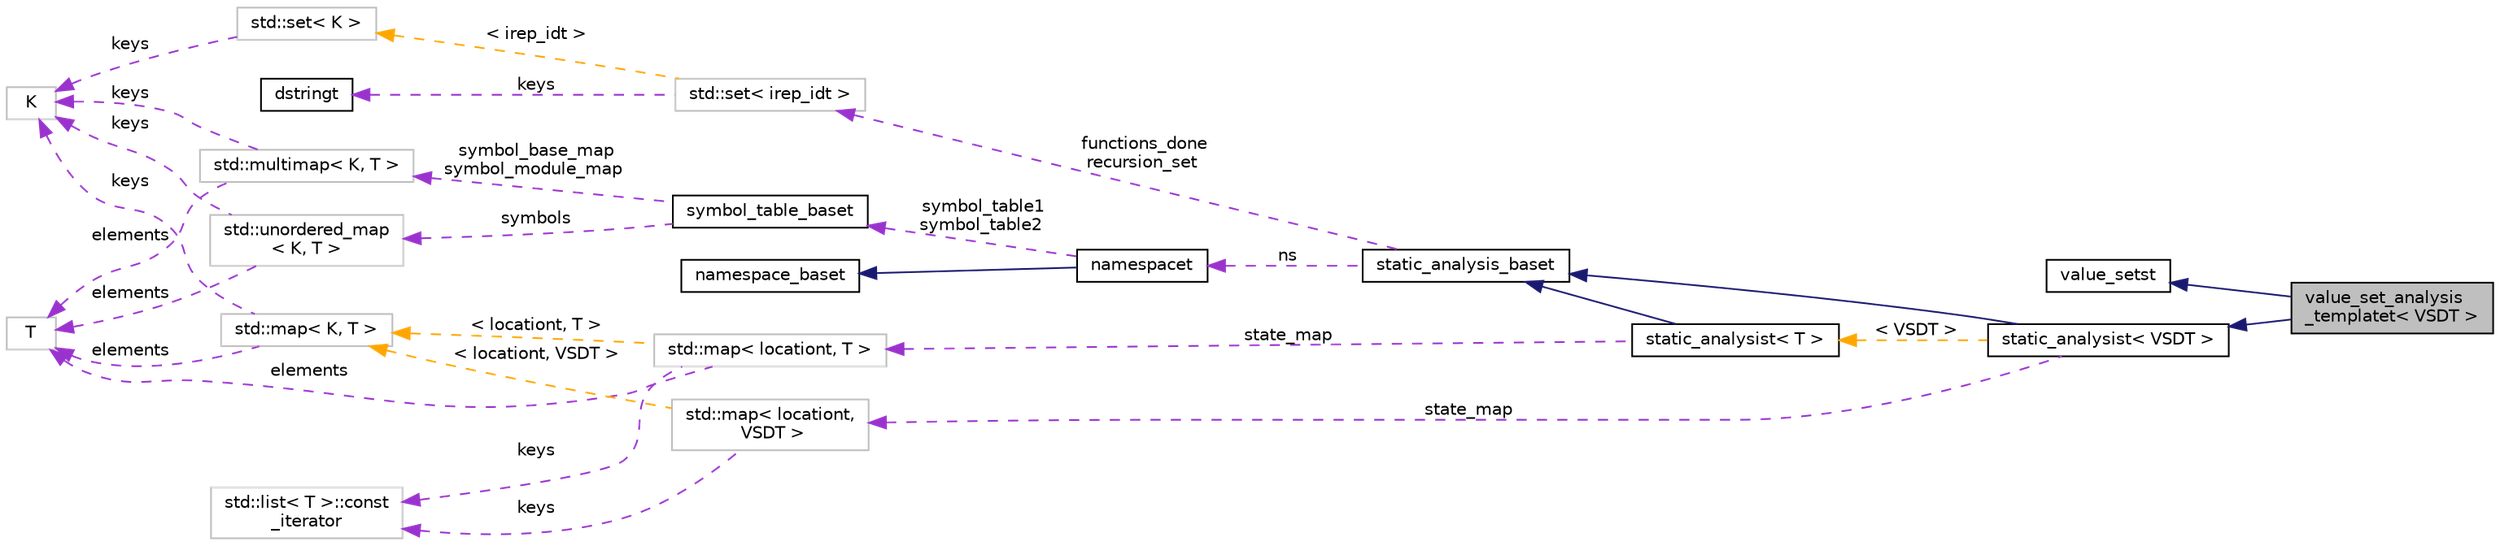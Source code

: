 digraph "value_set_analysis_templatet&lt; VSDT &gt;"
{
 // LATEX_PDF_SIZE
  bgcolor="transparent";
  edge [fontname="Helvetica",fontsize="10",labelfontname="Helvetica",labelfontsize="10"];
  node [fontname="Helvetica",fontsize="10",shape=record];
  rankdir="LR";
  Node1 [label="value_set_analysis\l_templatet\< VSDT \>",height=0.2,width=0.4,color="black", fillcolor="grey75", style="filled", fontcolor="black",tooltip="This template class implements a data-flow analysis which keeps track of what values different variab..."];
  Node2 -> Node1 [dir="back",color="midnightblue",fontsize="10",style="solid",fontname="Helvetica"];
  Node2 [label="value_setst",height=0.2,width=0.4,color="black",URL="$classvalue__setst.html",tooltip=" "];
  Node3 -> Node1 [dir="back",color="midnightblue",fontsize="10",style="solid",fontname="Helvetica"];
  Node3 [label="static_analysist\< VSDT \>",height=0.2,width=0.4,color="black",URL="$classstatic__analysist.html",tooltip=" "];
  Node4 -> Node3 [dir="back",color="midnightblue",fontsize="10",style="solid",fontname="Helvetica"];
  Node4 [label="static_analysis_baset",height=0.2,width=0.4,color="black",URL="$classstatic__analysis__baset.html",tooltip=" "];
  Node5 -> Node4 [dir="back",color="darkorchid3",fontsize="10",style="dashed",label=" functions_done\nrecursion_set" ,fontname="Helvetica"];
  Node5 [label="std::set\< irep_idt \>",height=0.2,width=0.4,color="grey75",tooltip=" "];
  Node6 -> Node5 [dir="back",color="darkorchid3",fontsize="10",style="dashed",label=" keys" ,fontname="Helvetica"];
  Node6 [label="dstringt",height=0.2,width=0.4,color="black",URL="$classdstringt.html",tooltip="dstringt has one field, an unsigned integer no which is an index into a static table of strings."];
  Node7 -> Node5 [dir="back",color="orange",fontsize="10",style="dashed",label=" \< irep_idt \>" ,fontname="Helvetica"];
  Node7 [label="std::set\< K \>",height=0.2,width=0.4,color="grey75",tooltip="STL class."];
  Node8 -> Node7 [dir="back",color="darkorchid3",fontsize="10",style="dashed",label=" keys" ,fontname="Helvetica"];
  Node8 [label="K",height=0.2,width=0.4,color="grey75",tooltip=" "];
  Node9 -> Node4 [dir="back",color="darkorchid3",fontsize="10",style="dashed",label=" ns" ,fontname="Helvetica"];
  Node9 [label="namespacet",height=0.2,width=0.4,color="black",URL="$classnamespacet.html",tooltip="A namespacet is essentially one or two symbol tables bound together, to allow for symbol lookups in t..."];
  Node10 -> Node9 [dir="back",color="midnightblue",fontsize="10",style="solid",fontname="Helvetica"];
  Node10 [label="namespace_baset",height=0.2,width=0.4,color="black",URL="$classnamespace__baset.html",tooltip="Basic interface for a namespace."];
  Node11 -> Node9 [dir="back",color="darkorchid3",fontsize="10",style="dashed",label=" symbol_table1\nsymbol_table2" ,fontname="Helvetica"];
  Node11 [label="symbol_table_baset",height=0.2,width=0.4,color="black",URL="$classsymbol__table__baset.html",tooltip="The symbol table base class interface."];
  Node12 -> Node11 [dir="back",color="darkorchid3",fontsize="10",style="dashed",label=" symbol_base_map\nsymbol_module_map" ,fontname="Helvetica"];
  Node12 [label="std::multimap\< K, T \>",height=0.2,width=0.4,color="grey75",tooltip="STL class."];
  Node8 -> Node12 [dir="back",color="darkorchid3",fontsize="10",style="dashed",label=" keys" ,fontname="Helvetica"];
  Node13 -> Node12 [dir="back",color="darkorchid3",fontsize="10",style="dashed",label=" elements" ,fontname="Helvetica"];
  Node13 [label="T",height=0.2,width=0.4,color="grey75",tooltip=" "];
  Node14 -> Node11 [dir="back",color="darkorchid3",fontsize="10",style="dashed",label=" symbols" ,fontname="Helvetica"];
  Node14 [label="std::unordered_map\l\< K, T \>",height=0.2,width=0.4,color="grey75",tooltip="STL class."];
  Node8 -> Node14 [dir="back",color="darkorchid3",fontsize="10",style="dashed",label=" keys" ,fontname="Helvetica"];
  Node13 -> Node14 [dir="back",color="darkorchid3",fontsize="10",style="dashed",label=" elements" ,fontname="Helvetica"];
  Node15 -> Node3 [dir="back",color="darkorchid3",fontsize="10",style="dashed",label=" state_map" ,fontname="Helvetica"];
  Node15 [label="std::map\< locationt,\l VSDT \>",height=0.2,width=0.4,color="grey75",tooltip=" "];
  Node16 -> Node15 [dir="back",color="darkorchid3",fontsize="10",style="dashed",label=" keys" ,fontname="Helvetica"];
  Node16 [label="std::list\< T \>::const\l_iterator",height=0.2,width=0.4,color="grey75",tooltip="STL iterator class."];
  Node17 -> Node15 [dir="back",color="orange",fontsize="10",style="dashed",label=" \< locationt, VSDT \>" ,fontname="Helvetica"];
  Node17 [label="std::map\< K, T \>",height=0.2,width=0.4,color="grey75",tooltip="STL class."];
  Node8 -> Node17 [dir="back",color="darkorchid3",fontsize="10",style="dashed",label=" keys" ,fontname="Helvetica"];
  Node13 -> Node17 [dir="back",color="darkorchid3",fontsize="10",style="dashed",label=" elements" ,fontname="Helvetica"];
  Node18 -> Node3 [dir="back",color="orange",fontsize="10",style="dashed",label=" \< VSDT \>" ,fontname="Helvetica"];
  Node18 [label="static_analysist\< T \>",height=0.2,width=0.4,color="black",URL="$classstatic__analysist.html",tooltip=" "];
  Node4 -> Node18 [dir="back",color="midnightblue",fontsize="10",style="solid",fontname="Helvetica"];
  Node19 -> Node18 [dir="back",color="darkorchid3",fontsize="10",style="dashed",label=" state_map" ,fontname="Helvetica"];
  Node19 [label="std::map\< locationt, T \>",height=0.2,width=0.4,color="grey75",tooltip=" "];
  Node16 -> Node19 [dir="back",color="darkorchid3",fontsize="10",style="dashed",label=" keys" ,fontname="Helvetica"];
  Node13 -> Node19 [dir="back",color="darkorchid3",fontsize="10",style="dashed",label=" elements" ,fontname="Helvetica"];
  Node17 -> Node19 [dir="back",color="orange",fontsize="10",style="dashed",label=" \< locationt, T \>" ,fontname="Helvetica"];
}
